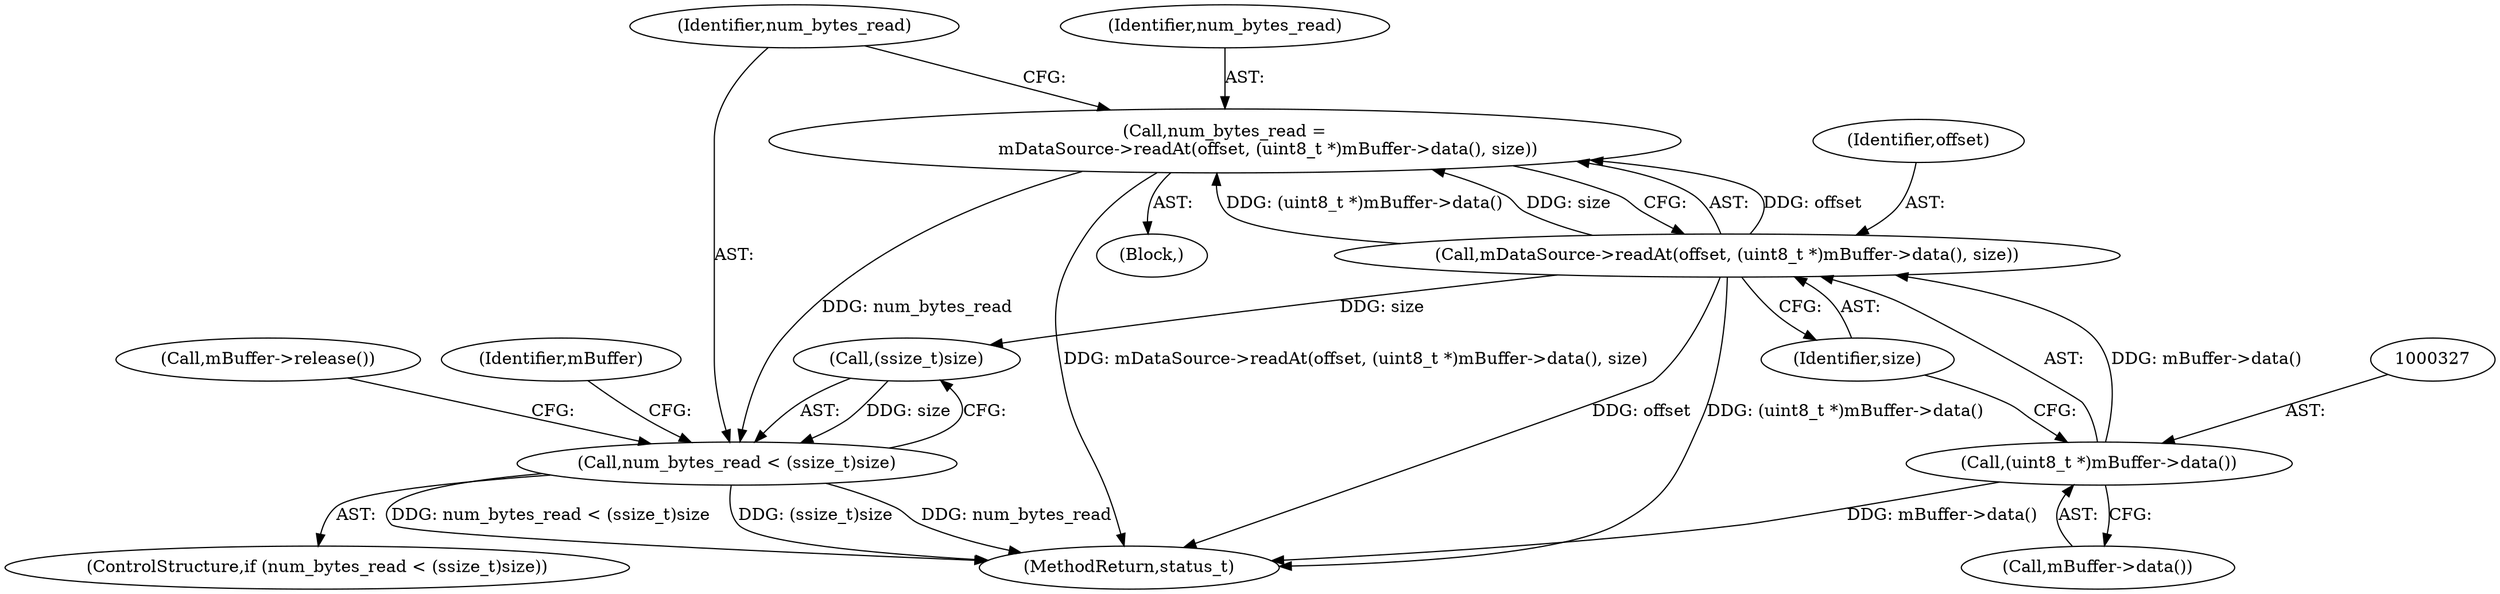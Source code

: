 digraph "0_Android_d48f0f145f8f0f4472bc0af668ac9a8bce44ba9b_0@API" {
"1000322" [label="(Call,num_bytes_read =\n                mDataSource->readAt(offset, (uint8_t *)mBuffer->data(), size))"];
"1000324" [label="(Call,mDataSource->readAt(offset, (uint8_t *)mBuffer->data(), size))"];
"1000326" [label="(Call,(uint8_t *)mBuffer->data())"];
"1000331" [label="(Call,num_bytes_read < (ssize_t)size)"];
"1000333" [label="(Call,(ssize_t)size)"];
"1000710" [label="(MethodReturn,status_t)"];
"1000326" [label="(Call,(uint8_t *)mBuffer->data())"];
"1000332" [label="(Identifier,num_bytes_read)"];
"1000322" [label="(Call,num_bytes_read =\n                mDataSource->readAt(offset, (uint8_t *)mBuffer->data(), size))"];
"1000331" [label="(Call,num_bytes_read < (ssize_t)size)"];
"1000330" [label="(ControlStructure,if (num_bytes_read < (ssize_t)size))"];
"1000337" [label="(Call,mBuffer->release())"];
"1000320" [label="(Block,)"];
"1000325" [label="(Identifier,offset)"];
"1000324" [label="(Call,mDataSource->readAt(offset, (uint8_t *)mBuffer->data(), size))"];
"1000345" [label="(Identifier,mBuffer)"];
"1000323" [label="(Identifier,num_bytes_read)"];
"1000328" [label="(Call,mBuffer->data())"];
"1000329" [label="(Identifier,size)"];
"1000322" -> "1000320"  [label="AST: "];
"1000322" -> "1000324"  [label="CFG: "];
"1000323" -> "1000322"  [label="AST: "];
"1000324" -> "1000322"  [label="AST: "];
"1000332" -> "1000322"  [label="CFG: "];
"1000322" -> "1000710"  [label="DDG: mDataSource->readAt(offset, (uint8_t *)mBuffer->data(), size)"];
"1000324" -> "1000322"  [label="DDG: offset"];
"1000324" -> "1000322"  [label="DDG: (uint8_t *)mBuffer->data()"];
"1000324" -> "1000322"  [label="DDG: size"];
"1000322" -> "1000331"  [label="DDG: num_bytes_read"];
"1000324" -> "1000329"  [label="CFG: "];
"1000325" -> "1000324"  [label="AST: "];
"1000326" -> "1000324"  [label="AST: "];
"1000329" -> "1000324"  [label="AST: "];
"1000324" -> "1000710"  [label="DDG: (uint8_t *)mBuffer->data()"];
"1000324" -> "1000710"  [label="DDG: offset"];
"1000326" -> "1000324"  [label="DDG: mBuffer->data()"];
"1000324" -> "1000333"  [label="DDG: size"];
"1000326" -> "1000328"  [label="CFG: "];
"1000327" -> "1000326"  [label="AST: "];
"1000328" -> "1000326"  [label="AST: "];
"1000329" -> "1000326"  [label="CFG: "];
"1000326" -> "1000710"  [label="DDG: mBuffer->data()"];
"1000331" -> "1000330"  [label="AST: "];
"1000331" -> "1000333"  [label="CFG: "];
"1000332" -> "1000331"  [label="AST: "];
"1000333" -> "1000331"  [label="AST: "];
"1000337" -> "1000331"  [label="CFG: "];
"1000345" -> "1000331"  [label="CFG: "];
"1000331" -> "1000710"  [label="DDG: num_bytes_read < (ssize_t)size"];
"1000331" -> "1000710"  [label="DDG: (ssize_t)size"];
"1000331" -> "1000710"  [label="DDG: num_bytes_read"];
"1000333" -> "1000331"  [label="DDG: size"];
}
